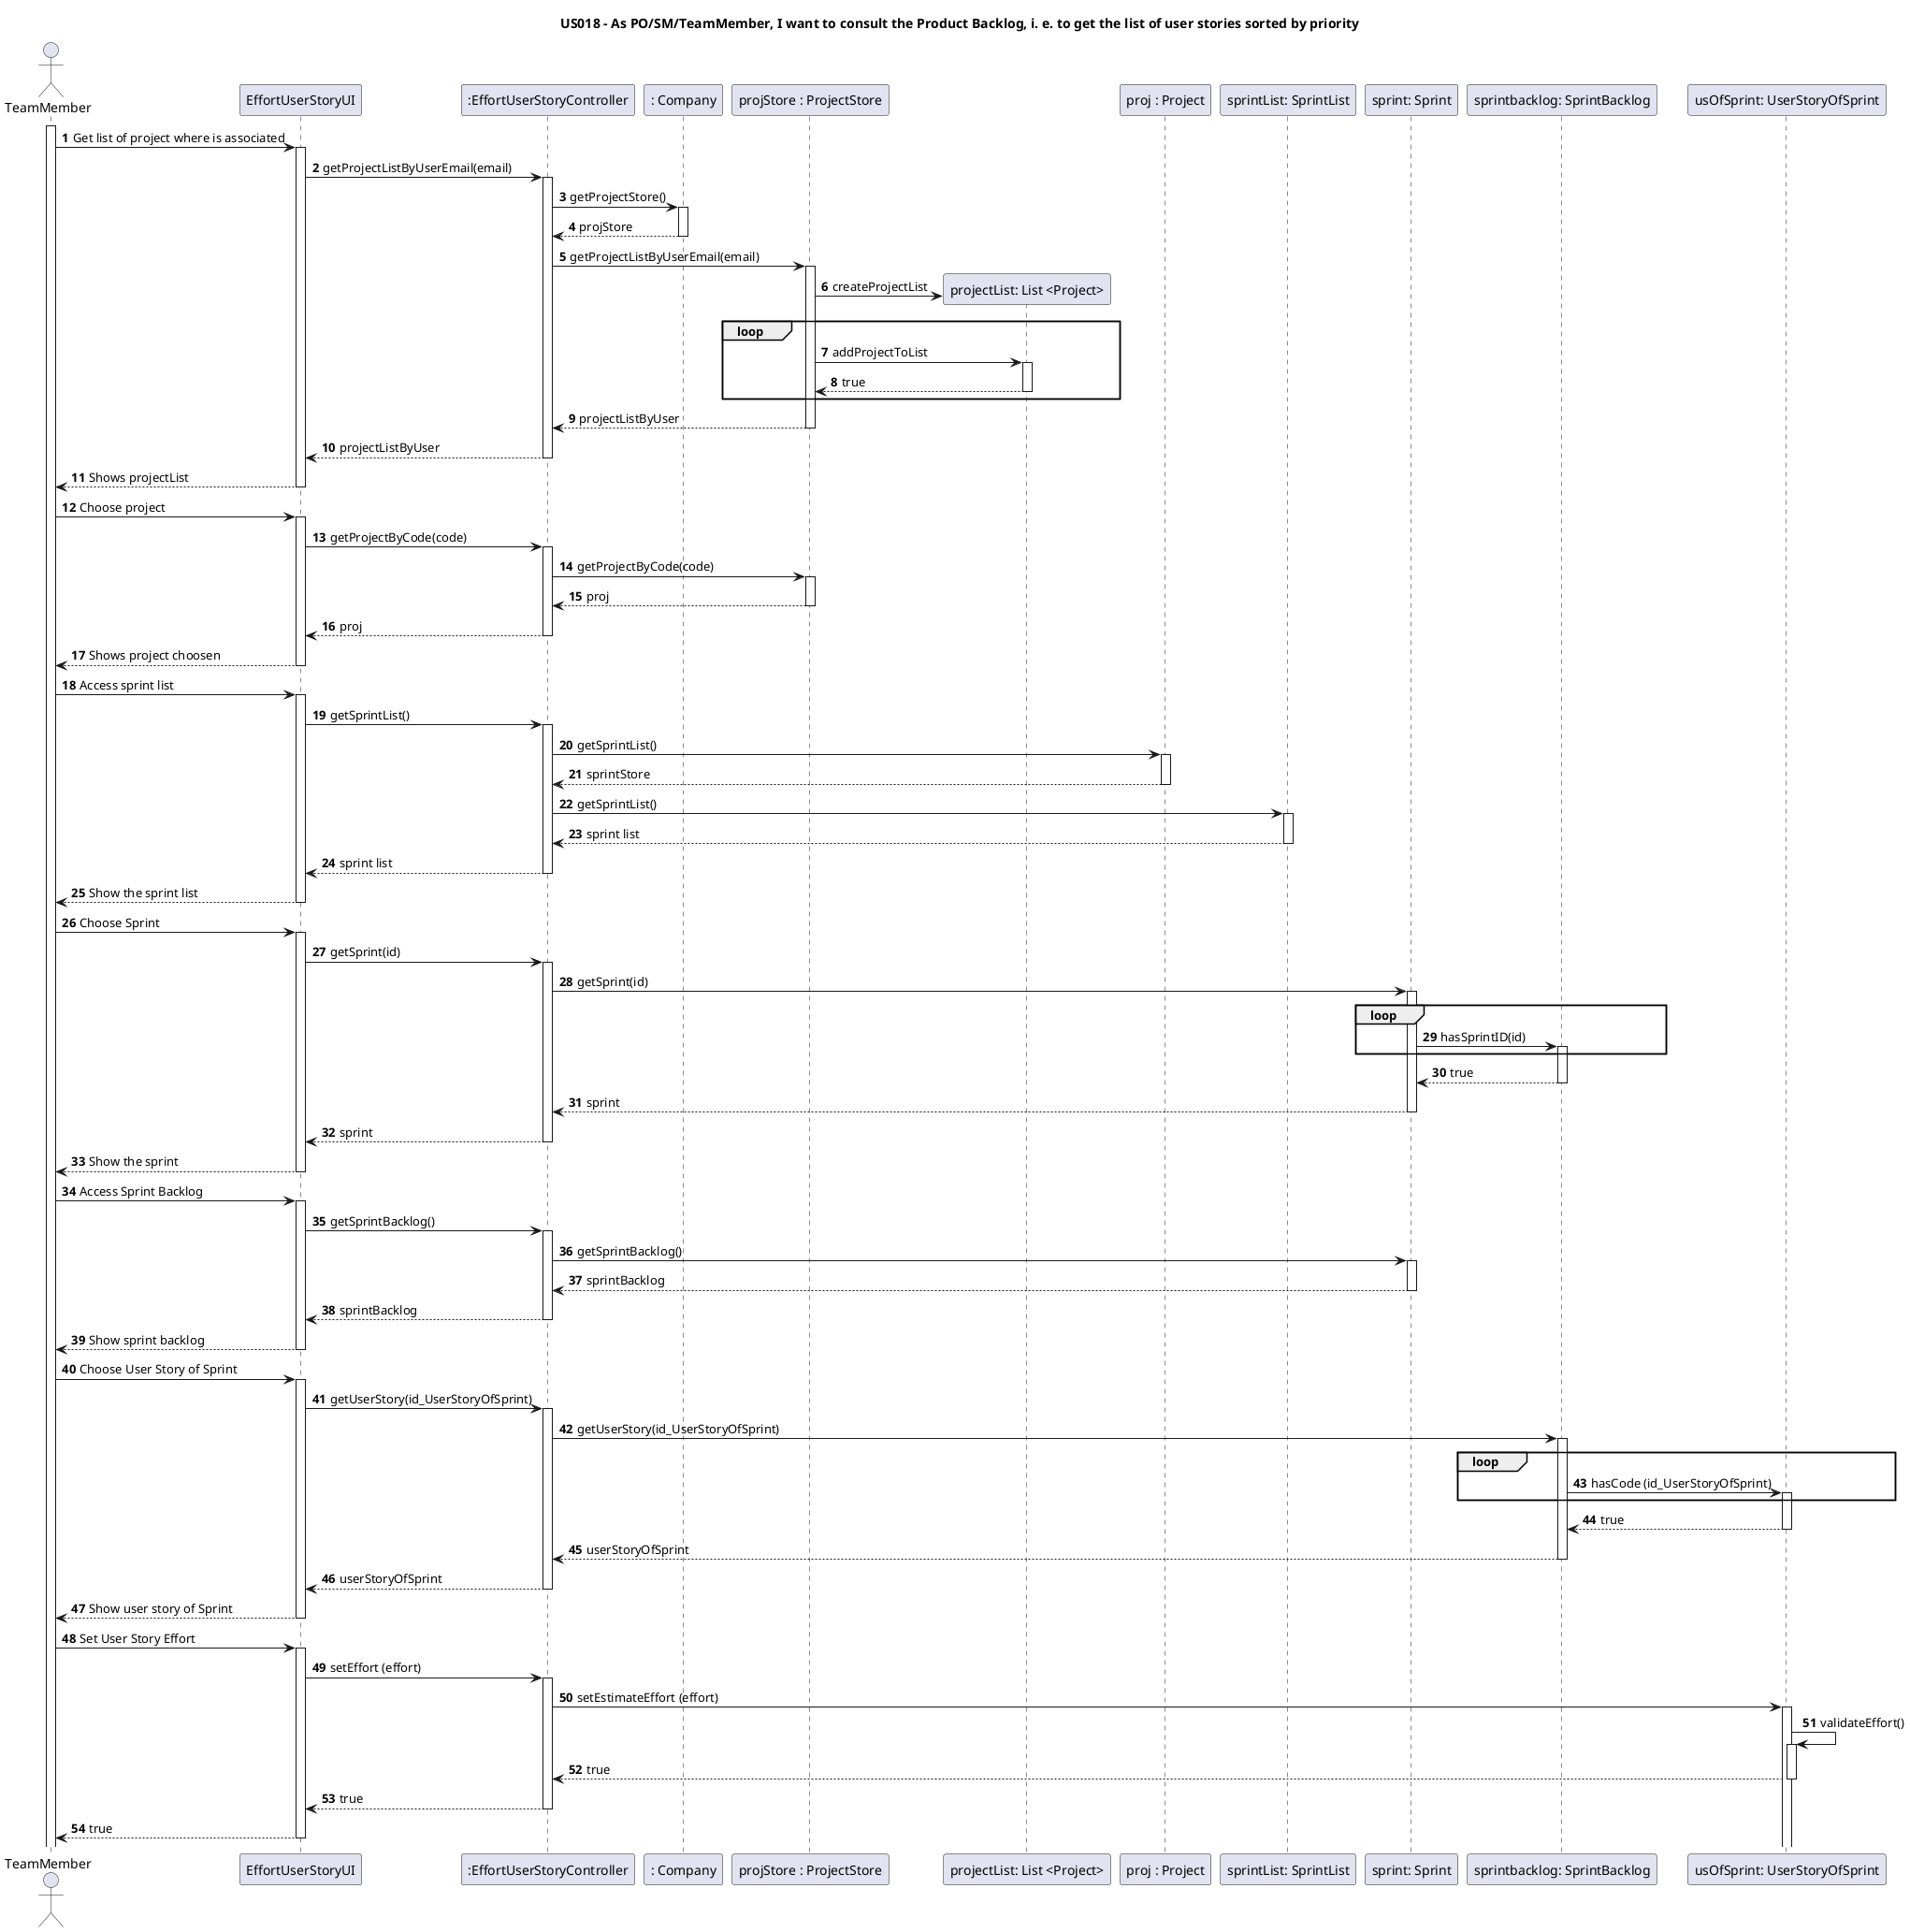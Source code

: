@startuml
'https://plantuml.com/sequence-diagram

title US018 - As PO/SM/TeamMember, I want to consult the Product Backlog, i. e. to get the list of user stories sorted by priority

autoactivate on
autonumber

actor "TeamMember" as User
participant "EffortUserStoryUI" as System
participant ":EffortUserStoryController" as Ctrl
participant ": Company" as C1
participant "projStore : ProjectStore" as C2
participant "projectList: List <Project>" as C2.1
participant "proj : Project" as C3
participant "sprintList: SprintList" as C4
participant "sprint: Sprint" as C5
participant "sprintbacklog: SprintBacklog" as C6
participant "usOfSprint: UserStoryOfSprint" as C7

activate User

User -> System: Get list of project where is associated
System -> Ctrl: getProjectListByUserEmail(email)
Ctrl -> C1: getProjectStore()
C1 --> Ctrl: projStore
Ctrl -> C2: getProjectListByUserEmail(email)

C2 -> C2.1 ** : createProjectList
loop
C2-> C2.1 : addProjectToList
C2.1 --> C2 : true
end


C2 --> Ctrl: projectListByUser
Ctrl --> System: projectListByUser
System --> User : Shows projectList
User -> System: Choose project
System -> Ctrl: getProjectByCode(code)
Ctrl -> C2 : getProjectByCode(code)
C2 --> Ctrl : proj
Ctrl --> System : proj
System --> User :Shows project choosen

User -> System: Access sprint list
System -> Ctrl: getSprintList()
Ctrl-> C3 : getSprintList()
C3 --> Ctrl : sprintStore
Ctrl -> C4 : getSprintList()
C4 --> Ctrl : sprint list
Ctrl --> System : sprint list
System --> User : Show the sprint list

User -> System: Choose Sprint
System -> Ctrl: getSprint(id)
Ctrl -> C5 : getSprint(id)
loop
C5-> C6 : hasSprintID(id)
end
C6-->C5 : true
C5 -->Ctrl: sprint
Ctrl --> System: sprint
System --> User: Show the sprint

User-> System : Access Sprint Backlog
System -> Ctrl: getSprintBacklog()
Ctrl -> C5 : getSprintBacklog()
C5 --> Ctrl : sprintBacklog
Ctrl --> System: sprintBacklog
System --> User : Show sprint backlog

User -> System: Choose User Story of Sprint
System -> Ctrl: getUserStory(id_UserStoryOfSprint)
Ctrl -> C6: getUserStory(id_UserStoryOfSprint)
loop
C6 -> C7 : hasCode (id_UserStoryOfSprint)
end
C7 --> C6 : true
C6 -->Ctrl : userStoryOfSprint
Ctrl --> System: userStoryOfSprint
System --> User: Show user story of Sprint

User -> System: Set User Story Effort
System -> Ctrl: setEffort (effort)
Ctrl -> C7 : setEstimateEffort (effort)
C7 -> C7 : validateEffort()
C7 --> Ctrl: true
Ctrl --> System: true
System --> User: true

@enduml